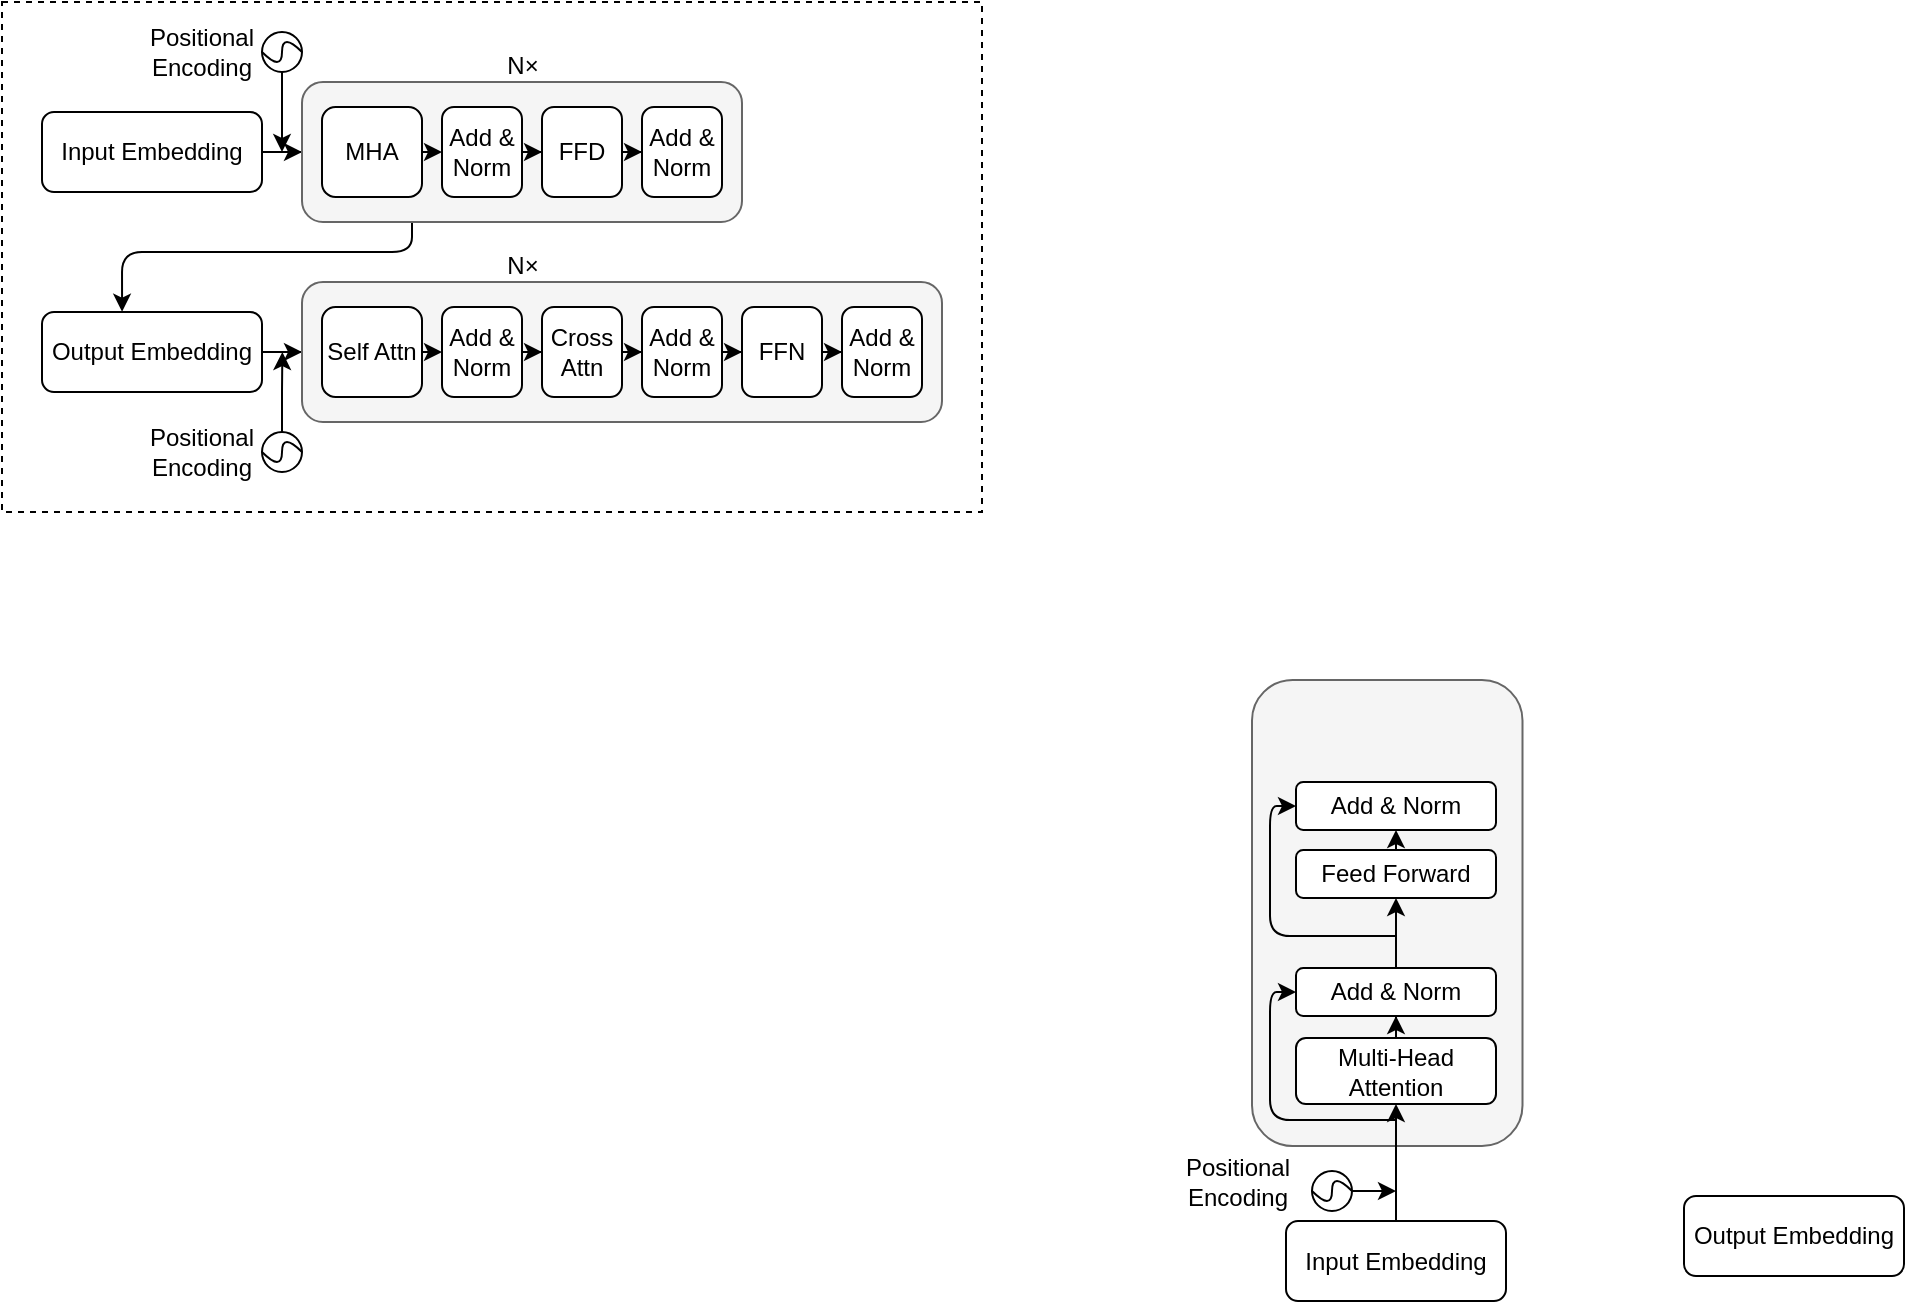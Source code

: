 <mxfile version="21.6.6" type="github">
  <diagram name="Page-1" id="Rv-5M63rp1D8ltkl-qkl">
    <mxGraphModel dx="273" dy="153" grid="0" gridSize="10" guides="1" tooltips="1" connect="1" arrows="1" fold="1" page="1" pageScale="1" pageWidth="1654" pageHeight="1169" math="0" shadow="0">
      <root>
        <mxCell id="0" />
        <mxCell id="1" parent="0" />
        <mxCell id="S1aa8JaTDCeUW0MIex8t-86" value="" style="rounded=1;whiteSpace=wrap;html=1;align=center;fillColor=#f5f5f5;fontColor=#333333;strokeColor=#666666;" vertex="1" parent="1">
          <mxGeometry x="725" y="454" width="135.25" height="233" as="geometry" />
        </mxCell>
        <mxCell id="S1aa8JaTDCeUW0MIex8t-76" value="" style="rounded=0;whiteSpace=wrap;html=1;dashed=1;glass=0;" vertex="1" parent="1">
          <mxGeometry x="100" y="115" width="490" height="255" as="geometry" />
        </mxCell>
        <mxCell id="S1aa8JaTDCeUW0MIex8t-31" style="edgeStyle=orthogonalEdgeStyle;rounded=0;orthogonalLoop=1;jettySize=auto;html=1;entryX=0;entryY=0.5;entryDx=0;entryDy=0;" edge="1" parent="1" source="S1aa8JaTDCeUW0MIex8t-1" target="S1aa8JaTDCeUW0MIex8t-9">
          <mxGeometry relative="1" as="geometry" />
        </mxCell>
        <mxCell id="S1aa8JaTDCeUW0MIex8t-1" value="Input Embedding" style="rounded=1;whiteSpace=wrap;html=1;" vertex="1" parent="1">
          <mxGeometry x="120" y="170" width="110" height="40" as="geometry" />
        </mxCell>
        <mxCell id="S1aa8JaTDCeUW0MIex8t-57" style="edgeStyle=orthogonalEdgeStyle;rounded=0;orthogonalLoop=1;jettySize=auto;html=1;entryX=0;entryY=0.5;entryDx=0;entryDy=0;" edge="1" parent="1" source="S1aa8JaTDCeUW0MIex8t-3" target="S1aa8JaTDCeUW0MIex8t-48">
          <mxGeometry relative="1" as="geometry" />
        </mxCell>
        <mxCell id="S1aa8JaTDCeUW0MIex8t-3" value="Output Embedding" style="rounded=1;whiteSpace=wrap;html=1;" vertex="1" parent="1">
          <mxGeometry x="120" y="270" width="110" height="40" as="geometry" />
        </mxCell>
        <mxCell id="S1aa8JaTDCeUW0MIex8t-7" style="edgeStyle=orthogonalEdgeStyle;rounded=1;orthogonalLoop=1;jettySize=auto;html=1;exitX=0.25;exitY=1;exitDx=0;exitDy=0;entryX=0.364;entryY=-0.004;entryDx=0;entryDy=0;entryPerimeter=0;" edge="1" parent="1" source="S1aa8JaTDCeUW0MIex8t-9" target="S1aa8JaTDCeUW0MIex8t-3">
          <mxGeometry relative="1" as="geometry">
            <mxPoint x="305" y="230" as="sourcePoint" />
            <Array as="points">
              <mxPoint x="305" y="240" />
              <mxPoint x="160" y="240" />
            </Array>
          </mxGeometry>
        </mxCell>
        <mxCell id="S1aa8JaTDCeUW0MIex8t-9" value="" style="rounded=1;whiteSpace=wrap;html=1;align=center;fillColor=#f5f5f5;fontColor=#333333;strokeColor=#666666;" vertex="1" parent="1">
          <mxGeometry x="250" y="155" width="220" height="70" as="geometry" />
        </mxCell>
        <mxCell id="S1aa8JaTDCeUW0MIex8t-14" style="edgeStyle=orthogonalEdgeStyle;rounded=0;orthogonalLoop=1;jettySize=auto;html=1;exitX=1;exitY=0.5;exitDx=0;exitDy=0;entryX=0;entryY=0.5;entryDx=0;entryDy=0;" edge="1" parent="1" source="S1aa8JaTDCeUW0MIex8t-10" target="S1aa8JaTDCeUW0MIex8t-13">
          <mxGeometry relative="1" as="geometry" />
        </mxCell>
        <mxCell id="S1aa8JaTDCeUW0MIex8t-10" value="MHA" style="rounded=1;whiteSpace=wrap;html=1;" vertex="1" parent="1">
          <mxGeometry x="260" y="167.5" width="50" height="45" as="geometry" />
        </mxCell>
        <mxCell id="S1aa8JaTDCeUW0MIex8t-18" style="edgeStyle=orthogonalEdgeStyle;rounded=0;orthogonalLoop=1;jettySize=auto;html=1;entryX=0;entryY=0.5;entryDx=0;entryDy=0;" edge="1" parent="1" source="S1aa8JaTDCeUW0MIex8t-13" target="S1aa8JaTDCeUW0MIex8t-16">
          <mxGeometry relative="1" as="geometry" />
        </mxCell>
        <mxCell id="S1aa8JaTDCeUW0MIex8t-13" value="Add &amp;amp; Norm" style="rounded=1;whiteSpace=wrap;html=1;" vertex="1" parent="1">
          <mxGeometry x="320" y="167.5" width="40" height="45" as="geometry" />
        </mxCell>
        <mxCell id="S1aa8JaTDCeUW0MIex8t-19" style="edgeStyle=orthogonalEdgeStyle;rounded=0;orthogonalLoop=1;jettySize=auto;html=1;entryX=0;entryY=0.5;entryDx=0;entryDy=0;" edge="1" parent="1" source="S1aa8JaTDCeUW0MIex8t-16" target="S1aa8JaTDCeUW0MIex8t-17">
          <mxGeometry relative="1" as="geometry" />
        </mxCell>
        <mxCell id="S1aa8JaTDCeUW0MIex8t-16" value="FFD" style="rounded=1;whiteSpace=wrap;html=1;" vertex="1" parent="1">
          <mxGeometry x="370" y="167.5" width="40" height="45" as="geometry" />
        </mxCell>
        <mxCell id="S1aa8JaTDCeUW0MIex8t-17" value="Add &amp;amp; Norm" style="rounded=1;whiteSpace=wrap;html=1;" vertex="1" parent="1">
          <mxGeometry x="420" y="167.5" width="40" height="45" as="geometry" />
        </mxCell>
        <mxCell id="S1aa8JaTDCeUW0MIex8t-30" value="N×" style="text;html=1;align=center;verticalAlign=middle;resizable=0;points=[];autosize=1;strokeColor=none;fillColor=none;" vertex="1" parent="1">
          <mxGeometry x="340" y="132" width="40" height="30" as="geometry" />
        </mxCell>
        <mxCell id="S1aa8JaTDCeUW0MIex8t-48" value="" style="rounded=1;whiteSpace=wrap;html=1;align=center;shadow=0;fillColor=#f5f5f5;fontColor=#333333;strokeColor=#666666;" vertex="1" parent="1">
          <mxGeometry x="250" y="255" width="320" height="70" as="geometry" />
        </mxCell>
        <mxCell id="S1aa8JaTDCeUW0MIex8t-49" style="edgeStyle=orthogonalEdgeStyle;rounded=0;orthogonalLoop=1;jettySize=auto;html=1;exitX=1;exitY=0.5;exitDx=0;exitDy=0;entryX=0;entryY=0.5;entryDx=0;entryDy=0;" edge="1" parent="1" source="S1aa8JaTDCeUW0MIex8t-50" target="S1aa8JaTDCeUW0MIex8t-52">
          <mxGeometry relative="1" as="geometry" />
        </mxCell>
        <mxCell id="S1aa8JaTDCeUW0MIex8t-50" value="Self Attn" style="rounded=1;whiteSpace=wrap;html=1;" vertex="1" parent="1">
          <mxGeometry x="260" y="267.5" width="50" height="45" as="geometry" />
        </mxCell>
        <mxCell id="S1aa8JaTDCeUW0MIex8t-51" style="edgeStyle=orthogonalEdgeStyle;rounded=0;orthogonalLoop=1;jettySize=auto;html=1;entryX=0;entryY=0.5;entryDx=0;entryDy=0;" edge="1" parent="1" source="S1aa8JaTDCeUW0MIex8t-52" target="S1aa8JaTDCeUW0MIex8t-54">
          <mxGeometry relative="1" as="geometry" />
        </mxCell>
        <mxCell id="S1aa8JaTDCeUW0MIex8t-52" value="Add &amp;amp; Norm" style="rounded=1;whiteSpace=wrap;html=1;" vertex="1" parent="1">
          <mxGeometry x="320" y="267.5" width="40" height="45" as="geometry" />
        </mxCell>
        <mxCell id="S1aa8JaTDCeUW0MIex8t-53" style="edgeStyle=orthogonalEdgeStyle;rounded=0;orthogonalLoop=1;jettySize=auto;html=1;entryX=0;entryY=0.5;entryDx=0;entryDy=0;" edge="1" parent="1" source="S1aa8JaTDCeUW0MIex8t-54" target="S1aa8JaTDCeUW0MIex8t-55">
          <mxGeometry relative="1" as="geometry" />
        </mxCell>
        <mxCell id="S1aa8JaTDCeUW0MIex8t-54" value="Cross Attn" style="rounded=1;whiteSpace=wrap;html=1;" vertex="1" parent="1">
          <mxGeometry x="370" y="267.5" width="40" height="45" as="geometry" />
        </mxCell>
        <mxCell id="S1aa8JaTDCeUW0MIex8t-60" style="edgeStyle=orthogonalEdgeStyle;rounded=0;orthogonalLoop=1;jettySize=auto;html=1;entryX=0;entryY=0.5;entryDx=0;entryDy=0;" edge="1" parent="1" source="S1aa8JaTDCeUW0MIex8t-55" target="S1aa8JaTDCeUW0MIex8t-58">
          <mxGeometry relative="1" as="geometry" />
        </mxCell>
        <mxCell id="S1aa8JaTDCeUW0MIex8t-55" value="Add &amp;amp; Norm" style="rounded=1;whiteSpace=wrap;html=1;" vertex="1" parent="1">
          <mxGeometry x="420" y="267.5" width="40" height="45" as="geometry" />
        </mxCell>
        <mxCell id="S1aa8JaTDCeUW0MIex8t-56" value="N×" style="text;html=1;align=center;verticalAlign=middle;resizable=0;points=[];autosize=1;strokeColor=none;fillColor=none;" vertex="1" parent="1">
          <mxGeometry x="340" y="232" width="40" height="30" as="geometry" />
        </mxCell>
        <mxCell id="S1aa8JaTDCeUW0MIex8t-61" style="edgeStyle=orthogonalEdgeStyle;rounded=0;orthogonalLoop=1;jettySize=auto;html=1;entryX=0;entryY=0.5;entryDx=0;entryDy=0;" edge="1" parent="1" source="S1aa8JaTDCeUW0MIex8t-58" target="S1aa8JaTDCeUW0MIex8t-59">
          <mxGeometry relative="1" as="geometry" />
        </mxCell>
        <mxCell id="S1aa8JaTDCeUW0MIex8t-58" value="FFN" style="rounded=1;whiteSpace=wrap;html=1;" vertex="1" parent="1">
          <mxGeometry x="470" y="267.5" width="40" height="45" as="geometry" />
        </mxCell>
        <mxCell id="S1aa8JaTDCeUW0MIex8t-59" value="Add &amp;amp; Norm" style="rounded=1;whiteSpace=wrap;html=1;" vertex="1" parent="1">
          <mxGeometry x="520" y="267.5" width="40" height="45" as="geometry" />
        </mxCell>
        <mxCell id="S1aa8JaTDCeUW0MIex8t-63" style="edgeStyle=orthogonalEdgeStyle;rounded=0;orthogonalLoop=1;jettySize=auto;html=1;" edge="1" parent="1" source="S1aa8JaTDCeUW0MIex8t-62">
          <mxGeometry relative="1" as="geometry">
            <mxPoint x="240" y="190" as="targetPoint" />
          </mxGeometry>
        </mxCell>
        <mxCell id="S1aa8JaTDCeUW0MIex8t-67" value="" style="group" vertex="1" connectable="0" parent="1">
          <mxGeometry x="230" y="130" width="20" height="20" as="geometry" />
        </mxCell>
        <mxCell id="S1aa8JaTDCeUW0MIex8t-62" value="" style="ellipse;whiteSpace=wrap;html=1;aspect=fixed;" vertex="1" parent="S1aa8JaTDCeUW0MIex8t-67">
          <mxGeometry width="20" height="20" as="geometry" />
        </mxCell>
        <mxCell id="S1aa8JaTDCeUW0MIex8t-66" value="" style="curved=1;endArrow=none;html=1;rounded=0;exitX=0;exitY=0.5;exitDx=0;exitDy=0;entryX=1;entryY=0.5;entryDx=0;entryDy=0;endFill=0;" edge="1" parent="S1aa8JaTDCeUW0MIex8t-67" source="S1aa8JaTDCeUW0MIex8t-62" target="S1aa8JaTDCeUW0MIex8t-62">
          <mxGeometry width="50" height="50" relative="1" as="geometry">
            <mxPoint x="-10" y="40" as="sourcePoint" />
            <mxPoint x="40" y="-10" as="targetPoint" />
            <Array as="points">
              <mxPoint x="10" y="20" />
              <mxPoint x="10" />
            </Array>
          </mxGeometry>
        </mxCell>
        <mxCell id="S1aa8JaTDCeUW0MIex8t-68" value="Positional Encoding" style="text;html=1;strokeColor=none;fillColor=none;align=center;verticalAlign=middle;whiteSpace=wrap;rounded=0;" vertex="1" parent="1">
          <mxGeometry x="160" y="125" width="80" height="30" as="geometry" />
        </mxCell>
        <mxCell id="S1aa8JaTDCeUW0MIex8t-71" value="" style="group" vertex="1" connectable="0" parent="1">
          <mxGeometry x="230" y="330" width="20" height="20" as="geometry" />
        </mxCell>
        <mxCell id="S1aa8JaTDCeUW0MIex8t-74" style="edgeStyle=orthogonalEdgeStyle;rounded=0;orthogonalLoop=1;jettySize=auto;html=1;exitX=0.5;exitY=0;exitDx=0;exitDy=0;" edge="1" parent="S1aa8JaTDCeUW0MIex8t-71" source="S1aa8JaTDCeUW0MIex8t-72">
          <mxGeometry relative="1" as="geometry">
            <mxPoint x="10.176" y="-40" as="targetPoint" />
          </mxGeometry>
        </mxCell>
        <mxCell id="S1aa8JaTDCeUW0MIex8t-72" value="" style="ellipse;whiteSpace=wrap;html=1;aspect=fixed;" vertex="1" parent="S1aa8JaTDCeUW0MIex8t-71">
          <mxGeometry width="20" height="20" as="geometry" />
        </mxCell>
        <mxCell id="S1aa8JaTDCeUW0MIex8t-73" value="" style="curved=1;endArrow=none;html=1;rounded=0;exitX=0;exitY=0.5;exitDx=0;exitDy=0;entryX=1;entryY=0.5;entryDx=0;entryDy=0;endFill=0;" edge="1" parent="S1aa8JaTDCeUW0MIex8t-71" source="S1aa8JaTDCeUW0MIex8t-72" target="S1aa8JaTDCeUW0MIex8t-72">
          <mxGeometry width="50" height="50" relative="1" as="geometry">
            <mxPoint x="-10" y="40" as="sourcePoint" />
            <mxPoint x="40" y="-10" as="targetPoint" />
            <Array as="points">
              <mxPoint x="10" y="20" />
              <mxPoint x="10" />
            </Array>
          </mxGeometry>
        </mxCell>
        <mxCell id="S1aa8JaTDCeUW0MIex8t-75" value="Positional Encoding" style="text;html=1;strokeColor=none;fillColor=none;align=center;verticalAlign=middle;whiteSpace=wrap;rounded=0;" vertex="1" parent="1">
          <mxGeometry x="160" y="325" width="80" height="30" as="geometry" />
        </mxCell>
        <mxCell id="S1aa8JaTDCeUW0MIex8t-87" style="edgeStyle=orthogonalEdgeStyle;rounded=0;orthogonalLoop=1;jettySize=auto;html=1;exitX=0.5;exitY=0;exitDx=0;exitDy=0;entryX=0.5;entryY=1;entryDx=0;entryDy=0;" edge="1" parent="1" source="S1aa8JaTDCeUW0MIex8t-84" target="S1aa8JaTDCeUW0MIex8t-94">
          <mxGeometry relative="1" as="geometry" />
        </mxCell>
        <mxCell id="S1aa8JaTDCeUW0MIex8t-84" value="Input Embedding" style="rounded=1;whiteSpace=wrap;html=1;" vertex="1" parent="1">
          <mxGeometry x="742" y="724.5" width="110" height="40" as="geometry" />
        </mxCell>
        <mxCell id="S1aa8JaTDCeUW0MIex8t-85" value="Output Embedding" style="rounded=1;whiteSpace=wrap;html=1;" vertex="1" parent="1">
          <mxGeometry x="941" y="712" width="110" height="40" as="geometry" />
        </mxCell>
        <mxCell id="S1aa8JaTDCeUW0MIex8t-88" value="Positional Encoding" style="text;html=1;strokeColor=none;fillColor=none;align=center;verticalAlign=middle;whiteSpace=wrap;rounded=0;" vertex="1" parent="1">
          <mxGeometry x="678" y="689.5" width="80" height="30" as="geometry" />
        </mxCell>
        <mxCell id="S1aa8JaTDCeUW0MIex8t-90" value="" style="group" vertex="1" connectable="0" parent="1">
          <mxGeometry x="755" y="699.5" width="20" height="20" as="geometry" />
        </mxCell>
        <mxCell id="S1aa8JaTDCeUW0MIex8t-93" style="edgeStyle=orthogonalEdgeStyle;rounded=0;orthogonalLoop=1;jettySize=auto;html=1;" edge="1" parent="S1aa8JaTDCeUW0MIex8t-90" source="S1aa8JaTDCeUW0MIex8t-91">
          <mxGeometry relative="1" as="geometry">
            <mxPoint x="42" y="10" as="targetPoint" />
          </mxGeometry>
        </mxCell>
        <mxCell id="S1aa8JaTDCeUW0MIex8t-91" value="" style="ellipse;whiteSpace=wrap;html=1;aspect=fixed;" vertex="1" parent="S1aa8JaTDCeUW0MIex8t-90">
          <mxGeometry width="20" height="20" as="geometry" />
        </mxCell>
        <mxCell id="S1aa8JaTDCeUW0MIex8t-92" value="" style="curved=1;endArrow=none;html=1;rounded=0;exitX=0;exitY=0.5;exitDx=0;exitDy=0;entryX=1;entryY=0.5;entryDx=0;entryDy=0;endFill=0;" edge="1" parent="S1aa8JaTDCeUW0MIex8t-90" source="S1aa8JaTDCeUW0MIex8t-91" target="S1aa8JaTDCeUW0MIex8t-91">
          <mxGeometry width="50" height="50" relative="1" as="geometry">
            <mxPoint x="-10" y="40" as="sourcePoint" />
            <mxPoint x="40" y="-10" as="targetPoint" />
            <Array as="points">
              <mxPoint x="10" y="20" />
              <mxPoint x="10" />
            </Array>
          </mxGeometry>
        </mxCell>
        <mxCell id="S1aa8JaTDCeUW0MIex8t-99" style="edgeStyle=orthogonalEdgeStyle;rounded=0;orthogonalLoop=1;jettySize=auto;html=1;entryX=0.5;entryY=1;entryDx=0;entryDy=0;" edge="1" parent="1" source="S1aa8JaTDCeUW0MIex8t-94" target="S1aa8JaTDCeUW0MIex8t-95">
          <mxGeometry relative="1" as="geometry" />
        </mxCell>
        <mxCell id="S1aa8JaTDCeUW0MIex8t-102" style="edgeStyle=orthogonalEdgeStyle;rounded=1;orthogonalLoop=1;jettySize=auto;html=1;entryX=0;entryY=0.5;entryDx=0;entryDy=0;" edge="1" parent="1" target="S1aa8JaTDCeUW0MIex8t-95">
          <mxGeometry relative="1" as="geometry">
            <mxPoint x="797" y="674" as="sourcePoint" />
            <Array as="points">
              <mxPoint x="734" y="674" />
              <mxPoint x="734" y="610" />
            </Array>
          </mxGeometry>
        </mxCell>
        <mxCell id="S1aa8JaTDCeUW0MIex8t-94" value="Multi-Head Attention" style="rounded=1;whiteSpace=wrap;html=1;" vertex="1" parent="1">
          <mxGeometry x="747" y="633" width="100" height="33" as="geometry" />
        </mxCell>
        <mxCell id="S1aa8JaTDCeUW0MIex8t-100" style="edgeStyle=orthogonalEdgeStyle;rounded=0;orthogonalLoop=1;jettySize=auto;html=1;exitX=0.5;exitY=0;exitDx=0;exitDy=0;entryX=0.5;entryY=1;entryDx=0;entryDy=0;" edge="1" parent="1" source="S1aa8JaTDCeUW0MIex8t-95" target="S1aa8JaTDCeUW0MIex8t-97">
          <mxGeometry relative="1" as="geometry" />
        </mxCell>
        <mxCell id="S1aa8JaTDCeUW0MIex8t-95" value="Add &amp;amp; Norm" style="rounded=1;whiteSpace=wrap;html=1;" vertex="1" parent="1">
          <mxGeometry x="747" y="598" width="100" height="24" as="geometry" />
        </mxCell>
        <mxCell id="S1aa8JaTDCeUW0MIex8t-101" style="edgeStyle=orthogonalEdgeStyle;rounded=0;orthogonalLoop=1;jettySize=auto;html=1;exitX=0.5;exitY=0;exitDx=0;exitDy=0;entryX=0.5;entryY=1;entryDx=0;entryDy=0;" edge="1" parent="1" source="S1aa8JaTDCeUW0MIex8t-97" target="S1aa8JaTDCeUW0MIex8t-98">
          <mxGeometry relative="1" as="geometry" />
        </mxCell>
        <mxCell id="S1aa8JaTDCeUW0MIex8t-103" style="edgeStyle=orthogonalEdgeStyle;rounded=1;orthogonalLoop=1;jettySize=auto;html=1;entryX=0;entryY=0.5;entryDx=0;entryDy=0;" edge="1" parent="1" target="S1aa8JaTDCeUW0MIex8t-98">
          <mxGeometry relative="1" as="geometry">
            <mxPoint x="797" y="582" as="sourcePoint" />
            <Array as="points">
              <mxPoint x="734" y="582" />
              <mxPoint x="734" y="517" />
            </Array>
          </mxGeometry>
        </mxCell>
        <mxCell id="S1aa8JaTDCeUW0MIex8t-97" value="Feed Forward" style="rounded=1;whiteSpace=wrap;html=1;" vertex="1" parent="1">
          <mxGeometry x="747" y="539" width="100" height="24" as="geometry" />
        </mxCell>
        <mxCell id="S1aa8JaTDCeUW0MIex8t-98" value="Add &amp;amp; Norm" style="rounded=1;whiteSpace=wrap;html=1;" vertex="1" parent="1">
          <mxGeometry x="747" y="505" width="100" height="24" as="geometry" />
        </mxCell>
      </root>
    </mxGraphModel>
  </diagram>
</mxfile>
